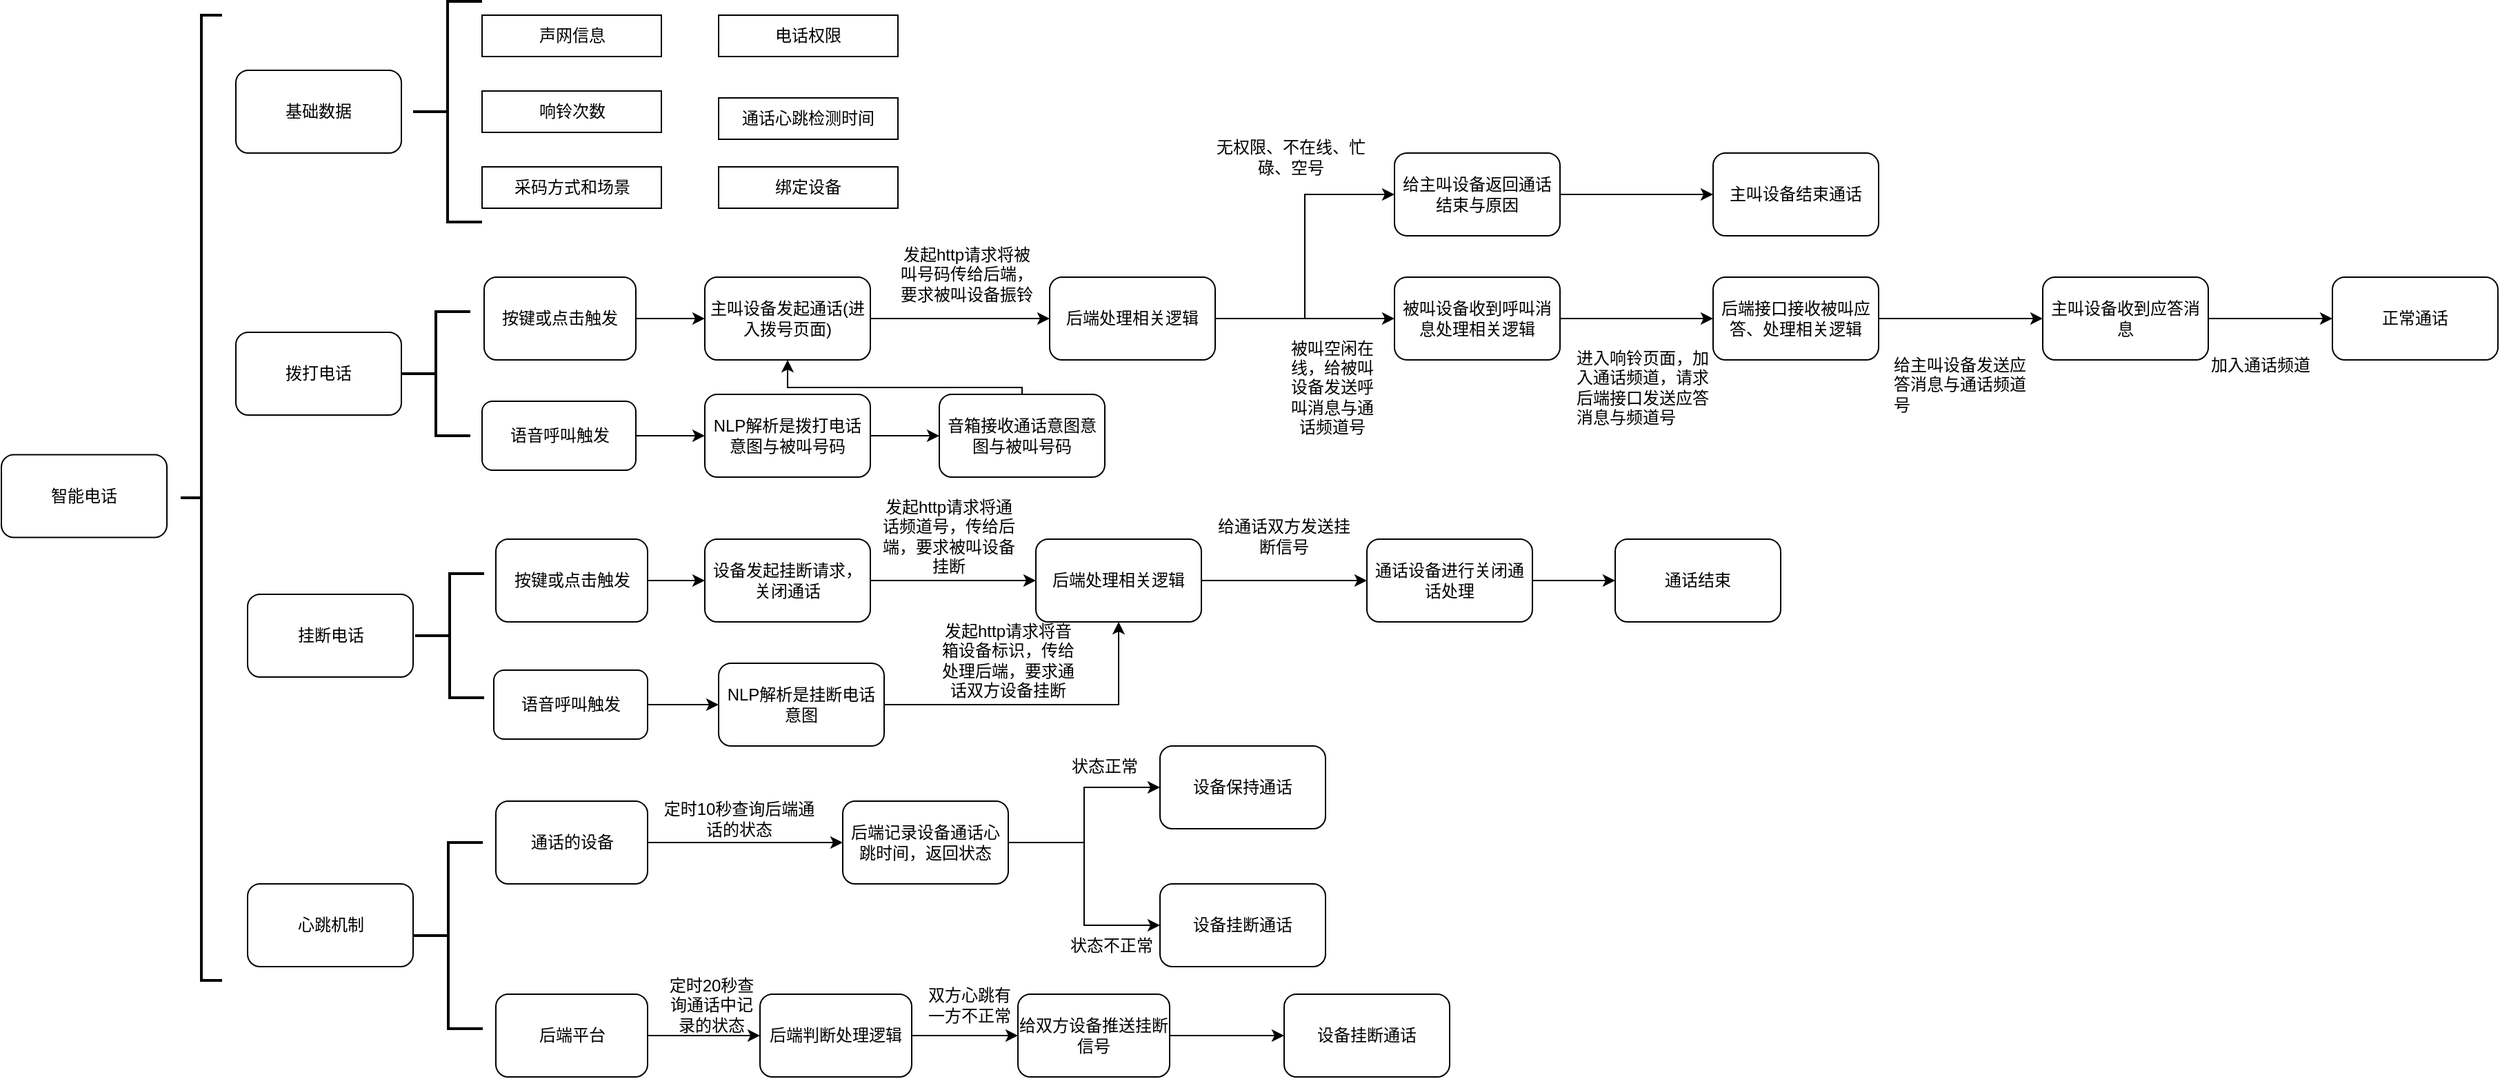 <mxfile version="22.0.7" type="github">
  <diagram name="第 1 页" id="yayIas5Ccat3wBkKV7QJ">
    <mxGraphModel dx="1034" dy="1601" grid="1" gridSize="10" guides="1" tooltips="1" connect="1" arrows="1" fold="1" page="1" pageScale="1" pageWidth="827" pageHeight="1169" math="0" shadow="0">
      <root>
        <mxCell id="0" />
        <mxCell id="1" parent="0" />
        <mxCell id="90YdUAzLb2wsjgZhNj6_-1" value="智能电话" style="rounded=1;whiteSpace=wrap;html=1;" parent="1" vertex="1">
          <mxGeometry x="90" y="258.75" width="120" height="60" as="geometry" />
        </mxCell>
        <mxCell id="90YdUAzLb2wsjgZhNj6_-2" value="" style="strokeWidth=2;html=1;shape=mxgraph.flowchart.annotation_2;align=left;labelPosition=right;pointerEvents=1;" parent="1" vertex="1">
          <mxGeometry x="220" y="-60" width="30" height="700" as="geometry" />
        </mxCell>
        <mxCell id="svN1KODfeErU4mR28TL3-1" value="基础数据" style="rounded=1;whiteSpace=wrap;html=1;" vertex="1" parent="1">
          <mxGeometry x="260" y="-20" width="120" height="60" as="geometry" />
        </mxCell>
        <mxCell id="svN1KODfeErU4mR28TL3-2" value="" style="strokeWidth=2;html=1;shape=mxgraph.flowchart.annotation_2;align=left;labelPosition=right;pointerEvents=1;points=[[0,0.5,0,0,0],[0.5,0,0,0,0],[0.5,1,0,0,0],[1,0,0,0,0],[1,0.5,0,0,0],[1,1,0,0,0]];" vertex="1" parent="1">
          <mxGeometry x="388.5" y="-70" width="50" height="160" as="geometry" />
        </mxCell>
        <mxCell id="svN1KODfeErU4mR28TL3-9" value="声网信息" style="rounded=0;whiteSpace=wrap;html=1;" vertex="1" parent="1">
          <mxGeometry x="438.5" y="-60" width="130" height="30" as="geometry" />
        </mxCell>
        <mxCell id="svN1KODfeErU4mR28TL3-10" value="电话权限" style="rounded=0;whiteSpace=wrap;html=1;" vertex="1" parent="1">
          <mxGeometry x="610" y="-60" width="130" height="30" as="geometry" />
        </mxCell>
        <mxCell id="svN1KODfeErU4mR28TL3-11" value="响铃次数" style="rounded=0;whiteSpace=wrap;html=1;" vertex="1" parent="1">
          <mxGeometry x="438.5" y="-5" width="130" height="30" as="geometry" />
        </mxCell>
        <mxCell id="svN1KODfeErU4mR28TL3-12" value="通话心跳检测时间" style="rounded=0;whiteSpace=wrap;html=1;" vertex="1" parent="1">
          <mxGeometry x="610" width="130" height="30" as="geometry" />
        </mxCell>
        <mxCell id="svN1KODfeErU4mR28TL3-13" value="采码方式和场景" style="rounded=0;whiteSpace=wrap;html=1;" vertex="1" parent="1">
          <mxGeometry x="438.5" y="50" width="130" height="30" as="geometry" />
        </mxCell>
        <mxCell id="svN1KODfeErU4mR28TL3-14" value="绑定设备" style="rounded=0;whiteSpace=wrap;html=1;" vertex="1" parent="1">
          <mxGeometry x="610" y="50" width="130" height="30" as="geometry" />
        </mxCell>
        <mxCell id="svN1KODfeErU4mR28TL3-15" value="拨打电话" style="rounded=1;whiteSpace=wrap;html=1;" vertex="1" parent="1">
          <mxGeometry x="260" y="170" width="120" height="60" as="geometry" />
        </mxCell>
        <mxCell id="svN1KODfeErU4mR28TL3-16" value="" style="strokeWidth=2;html=1;shape=mxgraph.flowchart.annotation_2;align=left;labelPosition=right;pointerEvents=1;points=[[0,0.5,0,0,0],[0.5,0,0,0,0],[0.5,1,0,0,0],[1,0,0,0,0],[1,0.5,0,0,0],[1,1,0,0,0]];" vertex="1" parent="1">
          <mxGeometry x="380" y="155" width="50" height="90" as="geometry" />
        </mxCell>
        <mxCell id="svN1KODfeErU4mR28TL3-35" style="edgeStyle=orthogonalEdgeStyle;rounded=0;orthogonalLoop=1;jettySize=auto;html=1;exitX=1;exitY=0.5;exitDx=0;exitDy=0;entryX=0;entryY=0.5;entryDx=0;entryDy=0;" edge="1" parent="1" source="svN1KODfeErU4mR28TL3-21" target="svN1KODfeErU4mR28TL3-24">
          <mxGeometry relative="1" as="geometry" />
        </mxCell>
        <mxCell id="svN1KODfeErU4mR28TL3-21" value="按键或点击触发" style="rounded=1;whiteSpace=wrap;html=1;" vertex="1" parent="1">
          <mxGeometry x="440" y="130" width="110" height="60" as="geometry" />
        </mxCell>
        <mxCell id="svN1KODfeErU4mR28TL3-50" style="edgeStyle=orthogonalEdgeStyle;rounded=0;orthogonalLoop=1;jettySize=auto;html=1;exitX=1;exitY=0.5;exitDx=0;exitDy=0;" edge="1" parent="1" source="svN1KODfeErU4mR28TL3-22">
          <mxGeometry relative="1" as="geometry">
            <mxPoint x="600" y="245" as="targetPoint" />
          </mxGeometry>
        </mxCell>
        <mxCell id="svN1KODfeErU4mR28TL3-22" value="语音呼叫触发" style="rounded=1;whiteSpace=wrap;html=1;" vertex="1" parent="1">
          <mxGeometry x="438.5" y="220" width="111.5" height="50" as="geometry" />
        </mxCell>
        <mxCell id="svN1KODfeErU4mR28TL3-30" style="edgeStyle=orthogonalEdgeStyle;rounded=0;orthogonalLoop=1;jettySize=auto;html=1;exitX=1;exitY=0.5;exitDx=0;exitDy=0;entryX=0;entryY=0.5;entryDx=0;entryDy=0;" edge="1" parent="1" source="svN1KODfeErU4mR28TL3-24" target="svN1KODfeErU4mR28TL3-26">
          <mxGeometry relative="1" as="geometry" />
        </mxCell>
        <mxCell id="svN1KODfeErU4mR28TL3-24" value="主叫设备发起通话(进入拨号页面)" style="rounded=1;whiteSpace=wrap;html=1;" vertex="1" parent="1">
          <mxGeometry x="600" y="130" width="120" height="60" as="geometry" />
        </mxCell>
        <mxCell id="svN1KODfeErU4mR28TL3-31" style="edgeStyle=orthogonalEdgeStyle;rounded=0;orthogonalLoop=1;jettySize=auto;html=1;exitX=1;exitY=0.5;exitDx=0;exitDy=0;" edge="1" parent="1" source="svN1KODfeErU4mR28TL3-26" target="svN1KODfeErU4mR28TL3-27">
          <mxGeometry relative="1" as="geometry" />
        </mxCell>
        <mxCell id="svN1KODfeErU4mR28TL3-38" style="edgeStyle=orthogonalEdgeStyle;rounded=0;orthogonalLoop=1;jettySize=auto;html=1;exitX=1;exitY=0.5;exitDx=0;exitDy=0;entryX=0;entryY=0.5;entryDx=0;entryDy=0;" edge="1" parent="1" source="svN1KODfeErU4mR28TL3-26" target="svN1KODfeErU4mR28TL3-37">
          <mxGeometry relative="1" as="geometry" />
        </mxCell>
        <mxCell id="svN1KODfeErU4mR28TL3-26" value="后端处理相关逻辑" style="rounded=1;whiteSpace=wrap;html=1;" vertex="1" parent="1">
          <mxGeometry x="850" y="130" width="120" height="60" as="geometry" />
        </mxCell>
        <mxCell id="svN1KODfeErU4mR28TL3-32" style="edgeStyle=orthogonalEdgeStyle;rounded=0;orthogonalLoop=1;jettySize=auto;html=1;exitX=1;exitY=0.5;exitDx=0;exitDy=0;entryX=0;entryY=0.5;entryDx=0;entryDy=0;" edge="1" parent="1" source="svN1KODfeErU4mR28TL3-27" target="svN1KODfeErU4mR28TL3-28">
          <mxGeometry relative="1" as="geometry" />
        </mxCell>
        <mxCell id="svN1KODfeErU4mR28TL3-27" value="被叫设备收到呼叫消息处理相关逻辑" style="rounded=1;whiteSpace=wrap;html=1;" vertex="1" parent="1">
          <mxGeometry x="1100" y="130" width="120" height="60" as="geometry" />
        </mxCell>
        <mxCell id="svN1KODfeErU4mR28TL3-33" style="edgeStyle=orthogonalEdgeStyle;rounded=0;orthogonalLoop=1;jettySize=auto;html=1;exitX=1;exitY=0.5;exitDx=0;exitDy=0;entryX=0;entryY=0.5;entryDx=0;entryDy=0;" edge="1" parent="1" source="svN1KODfeErU4mR28TL3-28" target="svN1KODfeErU4mR28TL3-29">
          <mxGeometry relative="1" as="geometry" />
        </mxCell>
        <mxCell id="svN1KODfeErU4mR28TL3-28" value="后端接口接收被叫应答、处理相关逻辑" style="rounded=1;whiteSpace=wrap;html=1;" vertex="1" parent="1">
          <mxGeometry x="1331" y="130" width="120" height="60" as="geometry" />
        </mxCell>
        <mxCell id="svN1KODfeErU4mR28TL3-48" style="edgeStyle=orthogonalEdgeStyle;rounded=0;orthogonalLoop=1;jettySize=auto;html=1;exitX=1;exitY=0.5;exitDx=0;exitDy=0;entryX=0;entryY=0.5;entryDx=0;entryDy=0;" edge="1" parent="1" source="svN1KODfeErU4mR28TL3-29" target="svN1KODfeErU4mR28TL3-47">
          <mxGeometry relative="1" as="geometry" />
        </mxCell>
        <mxCell id="svN1KODfeErU4mR28TL3-29" value="主叫设备收到应答消息" style="rounded=1;whiteSpace=wrap;html=1;" vertex="1" parent="1">
          <mxGeometry x="1570" y="130" width="120" height="60" as="geometry" />
        </mxCell>
        <mxCell id="svN1KODfeErU4mR28TL3-34" value="发起http请求将被叫号码传给后端，要求被叫设备振铃" style="text;html=1;strokeColor=none;fillColor=none;align=center;verticalAlign=middle;whiteSpace=wrap;rounded=0;" vertex="1" parent="1">
          <mxGeometry x="740" y="100" width="100" height="55" as="geometry" />
        </mxCell>
        <mxCell id="svN1KODfeErU4mR28TL3-42" style="edgeStyle=orthogonalEdgeStyle;rounded=0;orthogonalLoop=1;jettySize=auto;html=1;exitX=1;exitY=0.5;exitDx=0;exitDy=0;entryX=0;entryY=0.5;entryDx=0;entryDy=0;" edge="1" parent="1" source="svN1KODfeErU4mR28TL3-37" target="svN1KODfeErU4mR28TL3-41">
          <mxGeometry relative="1" as="geometry" />
        </mxCell>
        <mxCell id="svN1KODfeErU4mR28TL3-37" value="给主叫设备返回通话结束与原因" style="rounded=1;whiteSpace=wrap;html=1;" vertex="1" parent="1">
          <mxGeometry x="1100" y="40" width="120" height="60" as="geometry" />
        </mxCell>
        <mxCell id="svN1KODfeErU4mR28TL3-39" value="无权限、不在线、忙碌、空号" style="text;html=1;strokeColor=none;fillColor=none;align=center;verticalAlign=middle;whiteSpace=wrap;rounded=0;" vertex="1" parent="1">
          <mxGeometry x="960" y="20" width="130" height="45" as="geometry" />
        </mxCell>
        <mxCell id="svN1KODfeErU4mR28TL3-40" value="被叫空闲在线，给被叫设备发送呼叫消息与通话频道号" style="text;html=1;strokeColor=none;fillColor=none;align=center;verticalAlign=middle;whiteSpace=wrap;rounded=0;" vertex="1" parent="1">
          <mxGeometry x="1020" y="161.25" width="70" height="97.5" as="geometry" />
        </mxCell>
        <mxCell id="svN1KODfeErU4mR28TL3-41" value="主叫设备结束通话" style="rounded=1;whiteSpace=wrap;html=1;" vertex="1" parent="1">
          <mxGeometry x="1331" y="40" width="120" height="60" as="geometry" />
        </mxCell>
        <mxCell id="svN1KODfeErU4mR28TL3-43" value="进入响铃页面，加入通话频道，请求后端接口发送应答消息与频道号" style="text;whiteSpace=wrap;" vertex="1" parent="1">
          <mxGeometry x="1230" y="175" width="100" height="70" as="geometry" />
        </mxCell>
        <mxCell id="svN1KODfeErU4mR28TL3-46" value="给主叫设备发送应答消息与通话频道号" style="text;whiteSpace=wrap;" vertex="1" parent="1">
          <mxGeometry x="1460" y="180" width="100" height="70" as="geometry" />
        </mxCell>
        <mxCell id="svN1KODfeErU4mR28TL3-47" value="正常通话" style="rounded=1;whiteSpace=wrap;html=1;" vertex="1" parent="1">
          <mxGeometry x="1780" y="130" width="120" height="60" as="geometry" />
        </mxCell>
        <mxCell id="svN1KODfeErU4mR28TL3-49" value="加入通话频道" style="text;whiteSpace=wrap;" vertex="1" parent="1">
          <mxGeometry x="1690" y="180" width="100" height="30" as="geometry" />
        </mxCell>
        <mxCell id="svN1KODfeErU4mR28TL3-53" style="edgeStyle=orthogonalEdgeStyle;rounded=0;orthogonalLoop=1;jettySize=auto;html=1;exitX=1;exitY=0.5;exitDx=0;exitDy=0;entryX=0;entryY=0.5;entryDx=0;entryDy=0;" edge="1" parent="1" source="svN1KODfeErU4mR28TL3-51" target="svN1KODfeErU4mR28TL3-52">
          <mxGeometry relative="1" as="geometry" />
        </mxCell>
        <mxCell id="svN1KODfeErU4mR28TL3-51" value="NLP解析是拨打电话意图与被叫号码" style="rounded=1;whiteSpace=wrap;html=1;" vertex="1" parent="1">
          <mxGeometry x="600" y="215" width="120" height="60" as="geometry" />
        </mxCell>
        <mxCell id="svN1KODfeErU4mR28TL3-55" style="edgeStyle=orthogonalEdgeStyle;rounded=0;orthogonalLoop=1;jettySize=auto;html=1;exitX=0.5;exitY=0;exitDx=0;exitDy=0;" edge="1" parent="1" source="svN1KODfeErU4mR28TL3-52" target="svN1KODfeErU4mR28TL3-24">
          <mxGeometry relative="1" as="geometry">
            <Array as="points">
              <mxPoint x="830" y="210" />
              <mxPoint x="660" y="210" />
            </Array>
          </mxGeometry>
        </mxCell>
        <mxCell id="svN1KODfeErU4mR28TL3-52" value="音箱接收通话意图意图与被叫号码" style="rounded=1;whiteSpace=wrap;html=1;" vertex="1" parent="1">
          <mxGeometry x="770" y="215" width="120" height="60" as="geometry" />
        </mxCell>
        <mxCell id="svN1KODfeErU4mR28TL3-56" value="挂断电话" style="rounded=1;whiteSpace=wrap;html=1;" vertex="1" parent="1">
          <mxGeometry x="268.5" y="360" width="120" height="60" as="geometry" />
        </mxCell>
        <mxCell id="svN1KODfeErU4mR28TL3-57" value="" style="strokeWidth=2;html=1;shape=mxgraph.flowchart.annotation_2;align=left;labelPosition=right;pointerEvents=1;points=[[0,0.5,0,0,0],[0.5,0,0,0,0],[0.5,1,0,0,0],[1,0,0,0,0],[1,0.5,0,0,0],[1,1,0,0,0]];" vertex="1" parent="1">
          <mxGeometry x="390" y="345" width="50" height="90" as="geometry" />
        </mxCell>
        <mxCell id="svN1KODfeErU4mR28TL3-61" style="edgeStyle=orthogonalEdgeStyle;rounded=0;orthogonalLoop=1;jettySize=auto;html=1;exitX=1;exitY=0.5;exitDx=0;exitDy=0;" edge="1" parent="1" source="svN1KODfeErU4mR28TL3-58" target="svN1KODfeErU4mR28TL3-59">
          <mxGeometry relative="1" as="geometry" />
        </mxCell>
        <mxCell id="svN1KODfeErU4mR28TL3-58" value="按键或点击触发" style="rounded=1;whiteSpace=wrap;html=1;" vertex="1" parent="1">
          <mxGeometry x="448.5" y="320" width="110" height="60" as="geometry" />
        </mxCell>
        <mxCell id="svN1KODfeErU4mR28TL3-62" style="edgeStyle=orthogonalEdgeStyle;rounded=0;orthogonalLoop=1;jettySize=auto;html=1;exitX=1;exitY=0.5;exitDx=0;exitDy=0;entryX=0;entryY=0.5;entryDx=0;entryDy=0;" edge="1" parent="1" source="svN1KODfeErU4mR28TL3-59" target="svN1KODfeErU4mR28TL3-60">
          <mxGeometry relative="1" as="geometry" />
        </mxCell>
        <mxCell id="svN1KODfeErU4mR28TL3-59" value="设备发起挂断请求，关闭通话" style="rounded=1;whiteSpace=wrap;html=1;" vertex="1" parent="1">
          <mxGeometry x="600" y="320" width="120" height="60" as="geometry" />
        </mxCell>
        <mxCell id="svN1KODfeErU4mR28TL3-65" style="edgeStyle=orthogonalEdgeStyle;rounded=0;orthogonalLoop=1;jettySize=auto;html=1;exitX=1;exitY=0.5;exitDx=0;exitDy=0;entryX=0;entryY=0.5;entryDx=0;entryDy=0;" edge="1" parent="1" source="svN1KODfeErU4mR28TL3-60" target="svN1KODfeErU4mR28TL3-64">
          <mxGeometry relative="1" as="geometry" />
        </mxCell>
        <mxCell id="svN1KODfeErU4mR28TL3-60" value="后端处理相关逻辑" style="rounded=1;whiteSpace=wrap;html=1;" vertex="1" parent="1">
          <mxGeometry x="840" y="320" width="120" height="60" as="geometry" />
        </mxCell>
        <mxCell id="svN1KODfeErU4mR28TL3-63" value="发起http请求将通话频道号，传给后端，要求被叫设备挂断" style="text;html=1;strokeColor=none;fillColor=none;align=center;verticalAlign=middle;whiteSpace=wrap;rounded=0;" vertex="1" parent="1">
          <mxGeometry x="727" y="290" width="100" height="55" as="geometry" />
        </mxCell>
        <mxCell id="svN1KODfeErU4mR28TL3-68" style="edgeStyle=orthogonalEdgeStyle;rounded=0;orthogonalLoop=1;jettySize=auto;html=1;exitX=1;exitY=0.5;exitDx=0;exitDy=0;entryX=0;entryY=0.5;entryDx=0;entryDy=0;" edge="1" parent="1" source="svN1KODfeErU4mR28TL3-64" target="svN1KODfeErU4mR28TL3-67">
          <mxGeometry relative="1" as="geometry" />
        </mxCell>
        <mxCell id="svN1KODfeErU4mR28TL3-64" value="通话设备进行关闭通话处理" style="rounded=1;whiteSpace=wrap;html=1;" vertex="1" parent="1">
          <mxGeometry x="1080" y="320" width="120" height="60" as="geometry" />
        </mxCell>
        <mxCell id="svN1KODfeErU4mR28TL3-66" value="给通话双方发送挂断信号" style="text;html=1;strokeColor=none;fillColor=none;align=center;verticalAlign=middle;whiteSpace=wrap;rounded=0;" vertex="1" parent="1">
          <mxGeometry x="970" y="290" width="100" height="55" as="geometry" />
        </mxCell>
        <mxCell id="svN1KODfeErU4mR28TL3-67" value="通话结束" style="rounded=1;whiteSpace=wrap;html=1;" vertex="1" parent="1">
          <mxGeometry x="1260" y="320" width="120" height="60" as="geometry" />
        </mxCell>
        <mxCell id="svN1KODfeErU4mR28TL3-70" style="edgeStyle=orthogonalEdgeStyle;rounded=0;orthogonalLoop=1;jettySize=auto;html=1;exitX=1;exitY=0.5;exitDx=0;exitDy=0;entryX=0.5;entryY=1;entryDx=0;entryDy=0;" edge="1" parent="1" source="svN1KODfeErU4mR28TL3-71" target="svN1KODfeErU4mR28TL3-60">
          <mxGeometry relative="1" as="geometry">
            <mxPoint x="778.5" y="440" as="targetPoint" />
          </mxGeometry>
        </mxCell>
        <mxCell id="svN1KODfeErU4mR28TL3-71" value="NLP解析是挂断电话意图" style="rounded=1;whiteSpace=wrap;html=1;" vertex="1" parent="1">
          <mxGeometry x="610" y="410" width="120" height="60" as="geometry" />
        </mxCell>
        <mxCell id="svN1KODfeErU4mR28TL3-74" style="edgeStyle=orthogonalEdgeStyle;rounded=0;orthogonalLoop=1;jettySize=auto;html=1;exitX=1;exitY=0.5;exitDx=0;exitDy=0;entryX=0;entryY=0.5;entryDx=0;entryDy=0;" edge="1" parent="1" source="svN1KODfeErU4mR28TL3-73" target="svN1KODfeErU4mR28TL3-71">
          <mxGeometry relative="1" as="geometry" />
        </mxCell>
        <mxCell id="svN1KODfeErU4mR28TL3-73" value="语音呼叫触发" style="rounded=1;whiteSpace=wrap;html=1;" vertex="1" parent="1">
          <mxGeometry x="447" y="415" width="111.5" height="50" as="geometry" />
        </mxCell>
        <mxCell id="svN1KODfeErU4mR28TL3-76" value="发起http请求将音箱设备标识，传给处理后端，要求通话双方设备挂断" style="text;html=1;strokeColor=none;fillColor=none;align=center;verticalAlign=middle;whiteSpace=wrap;rounded=0;" vertex="1" parent="1">
          <mxGeometry x="770" y="380" width="100" height="55" as="geometry" />
        </mxCell>
        <mxCell id="svN1KODfeErU4mR28TL3-77" value="心跳机制" style="rounded=1;whiteSpace=wrap;html=1;" vertex="1" parent="1">
          <mxGeometry x="268.5" y="570" width="120" height="60" as="geometry" />
        </mxCell>
        <mxCell id="svN1KODfeErU4mR28TL3-78" value="" style="strokeWidth=2;html=1;shape=mxgraph.flowchart.annotation_2;align=left;labelPosition=right;pointerEvents=1;points=[[0,0.5,0,0,0],[0.5,0,0,0,0],[0.5,1,0,0,0],[1,0,0,0,0],[1,0.5,0,0,0],[1,1,0,0,0]];" vertex="1" parent="1">
          <mxGeometry x="389" y="540" width="50" height="135" as="geometry" />
        </mxCell>
        <mxCell id="svN1KODfeErU4mR28TL3-84" style="edgeStyle=orthogonalEdgeStyle;rounded=0;orthogonalLoop=1;jettySize=auto;html=1;exitX=1;exitY=0.5;exitDx=0;exitDy=0;entryX=0;entryY=0.5;entryDx=0;entryDy=0;" edge="1" parent="1" source="svN1KODfeErU4mR28TL3-79" target="svN1KODfeErU4mR28TL3-82">
          <mxGeometry relative="1" as="geometry" />
        </mxCell>
        <mxCell id="svN1KODfeErU4mR28TL3-79" value="通话的设备" style="rounded=1;whiteSpace=wrap;html=1;" vertex="1" parent="1">
          <mxGeometry x="448.5" y="510" width="110" height="60" as="geometry" />
        </mxCell>
        <mxCell id="svN1KODfeErU4mR28TL3-94" style="edgeStyle=orthogonalEdgeStyle;rounded=0;orthogonalLoop=1;jettySize=auto;html=1;exitX=1;exitY=0.5;exitDx=0;exitDy=0;entryX=0;entryY=0.5;entryDx=0;entryDy=0;" edge="1" parent="1" source="svN1KODfeErU4mR28TL3-80" target="svN1KODfeErU4mR28TL3-93">
          <mxGeometry relative="1" as="geometry" />
        </mxCell>
        <mxCell id="svN1KODfeErU4mR28TL3-80" value="后端平台" style="rounded=1;whiteSpace=wrap;html=1;" vertex="1" parent="1">
          <mxGeometry x="448.5" y="650" width="110" height="60" as="geometry" />
        </mxCell>
        <mxCell id="svN1KODfeErU4mR28TL3-87" style="edgeStyle=orthogonalEdgeStyle;rounded=0;orthogonalLoop=1;jettySize=auto;html=1;exitX=1;exitY=0.5;exitDx=0;exitDy=0;entryX=0;entryY=0.5;entryDx=0;entryDy=0;" edge="1" parent="1" source="svN1KODfeErU4mR28TL3-82" target="svN1KODfeErU4mR28TL3-86">
          <mxGeometry relative="1" as="geometry" />
        </mxCell>
        <mxCell id="svN1KODfeErU4mR28TL3-99" style="edgeStyle=orthogonalEdgeStyle;rounded=0;orthogonalLoop=1;jettySize=auto;html=1;exitX=1;exitY=0.5;exitDx=0;exitDy=0;entryX=0;entryY=0.5;entryDx=0;entryDy=0;" edge="1" parent="1" source="svN1KODfeErU4mR28TL3-82" target="svN1KODfeErU4mR28TL3-89">
          <mxGeometry relative="1" as="geometry" />
        </mxCell>
        <mxCell id="svN1KODfeErU4mR28TL3-82" value="后端记录设备通话心跳时间，返回状态" style="rounded=1;whiteSpace=wrap;html=1;" vertex="1" parent="1">
          <mxGeometry x="700" y="510" width="120" height="60" as="geometry" />
        </mxCell>
        <mxCell id="svN1KODfeErU4mR28TL3-85" value="定时10秒查询后端通话的状态" style="text;html=1;strokeColor=none;fillColor=none;align=center;verticalAlign=middle;whiteSpace=wrap;rounded=0;" vertex="1" parent="1">
          <mxGeometry x="568.5" y="495" width="111.5" height="55" as="geometry" />
        </mxCell>
        <mxCell id="svN1KODfeErU4mR28TL3-86" value="设备保持通话" style="rounded=1;whiteSpace=wrap;html=1;" vertex="1" parent="1">
          <mxGeometry x="930" y="470" width="120" height="60" as="geometry" />
        </mxCell>
        <mxCell id="svN1KODfeErU4mR28TL3-88" value="状态正常" style="text;html=1;strokeColor=none;fillColor=none;align=center;verticalAlign=middle;whiteSpace=wrap;rounded=0;" vertex="1" parent="1">
          <mxGeometry x="860" y="470" width="60" height="30" as="geometry" />
        </mxCell>
        <mxCell id="svN1KODfeErU4mR28TL3-89" value="设备挂断通话" style="rounded=1;whiteSpace=wrap;html=1;" vertex="1" parent="1">
          <mxGeometry x="930" y="570" width="120" height="60" as="geometry" />
        </mxCell>
        <mxCell id="svN1KODfeErU4mR28TL3-92" value="状态不正常" style="text;html=1;strokeColor=none;fillColor=none;align=center;verticalAlign=middle;whiteSpace=wrap;rounded=0;" vertex="1" parent="1">
          <mxGeometry x="860" y="600" width="70" height="30" as="geometry" />
        </mxCell>
        <mxCell id="svN1KODfeErU4mR28TL3-100" style="edgeStyle=orthogonalEdgeStyle;rounded=0;orthogonalLoop=1;jettySize=auto;html=1;exitX=1;exitY=0.5;exitDx=0;exitDy=0;" edge="1" parent="1" source="svN1KODfeErU4mR28TL3-93" target="svN1KODfeErU4mR28TL3-97">
          <mxGeometry relative="1" as="geometry" />
        </mxCell>
        <mxCell id="svN1KODfeErU4mR28TL3-93" value="后端判断处理逻辑" style="rounded=1;whiteSpace=wrap;html=1;" vertex="1" parent="1">
          <mxGeometry x="640" y="650" width="110" height="60" as="geometry" />
        </mxCell>
        <mxCell id="svN1KODfeErU4mR28TL3-95" value="定时20秒查询通话中记录的状态" style="text;html=1;strokeColor=none;fillColor=none;align=center;verticalAlign=middle;whiteSpace=wrap;rounded=0;" vertex="1" parent="1">
          <mxGeometry x="568.5" y="630" width="71.5" height="55" as="geometry" />
        </mxCell>
        <mxCell id="svN1KODfeErU4mR28TL3-102" style="edgeStyle=orthogonalEdgeStyle;rounded=0;orthogonalLoop=1;jettySize=auto;html=1;exitX=1;exitY=0.5;exitDx=0;exitDy=0;entryX=0;entryY=0.5;entryDx=0;entryDy=0;" edge="1" parent="1" source="svN1KODfeErU4mR28TL3-97" target="svN1KODfeErU4mR28TL3-101">
          <mxGeometry relative="1" as="geometry" />
        </mxCell>
        <mxCell id="svN1KODfeErU4mR28TL3-97" value="给双方设备推送挂断信号" style="rounded=1;whiteSpace=wrap;html=1;" vertex="1" parent="1">
          <mxGeometry x="827" y="650" width="110" height="60" as="geometry" />
        </mxCell>
        <mxCell id="svN1KODfeErU4mR28TL3-101" value="设备挂断通话" style="rounded=1;whiteSpace=wrap;html=1;" vertex="1" parent="1">
          <mxGeometry x="1020" y="650" width="120" height="60" as="geometry" />
        </mxCell>
        <mxCell id="svN1KODfeErU4mR28TL3-103" value="双方心跳有一方不正常" style="text;html=1;strokeColor=none;fillColor=none;align=center;verticalAlign=middle;whiteSpace=wrap;rounded=0;" vertex="1" parent="1">
          <mxGeometry x="756" y="630" width="71.5" height="55" as="geometry" />
        </mxCell>
      </root>
    </mxGraphModel>
  </diagram>
</mxfile>
